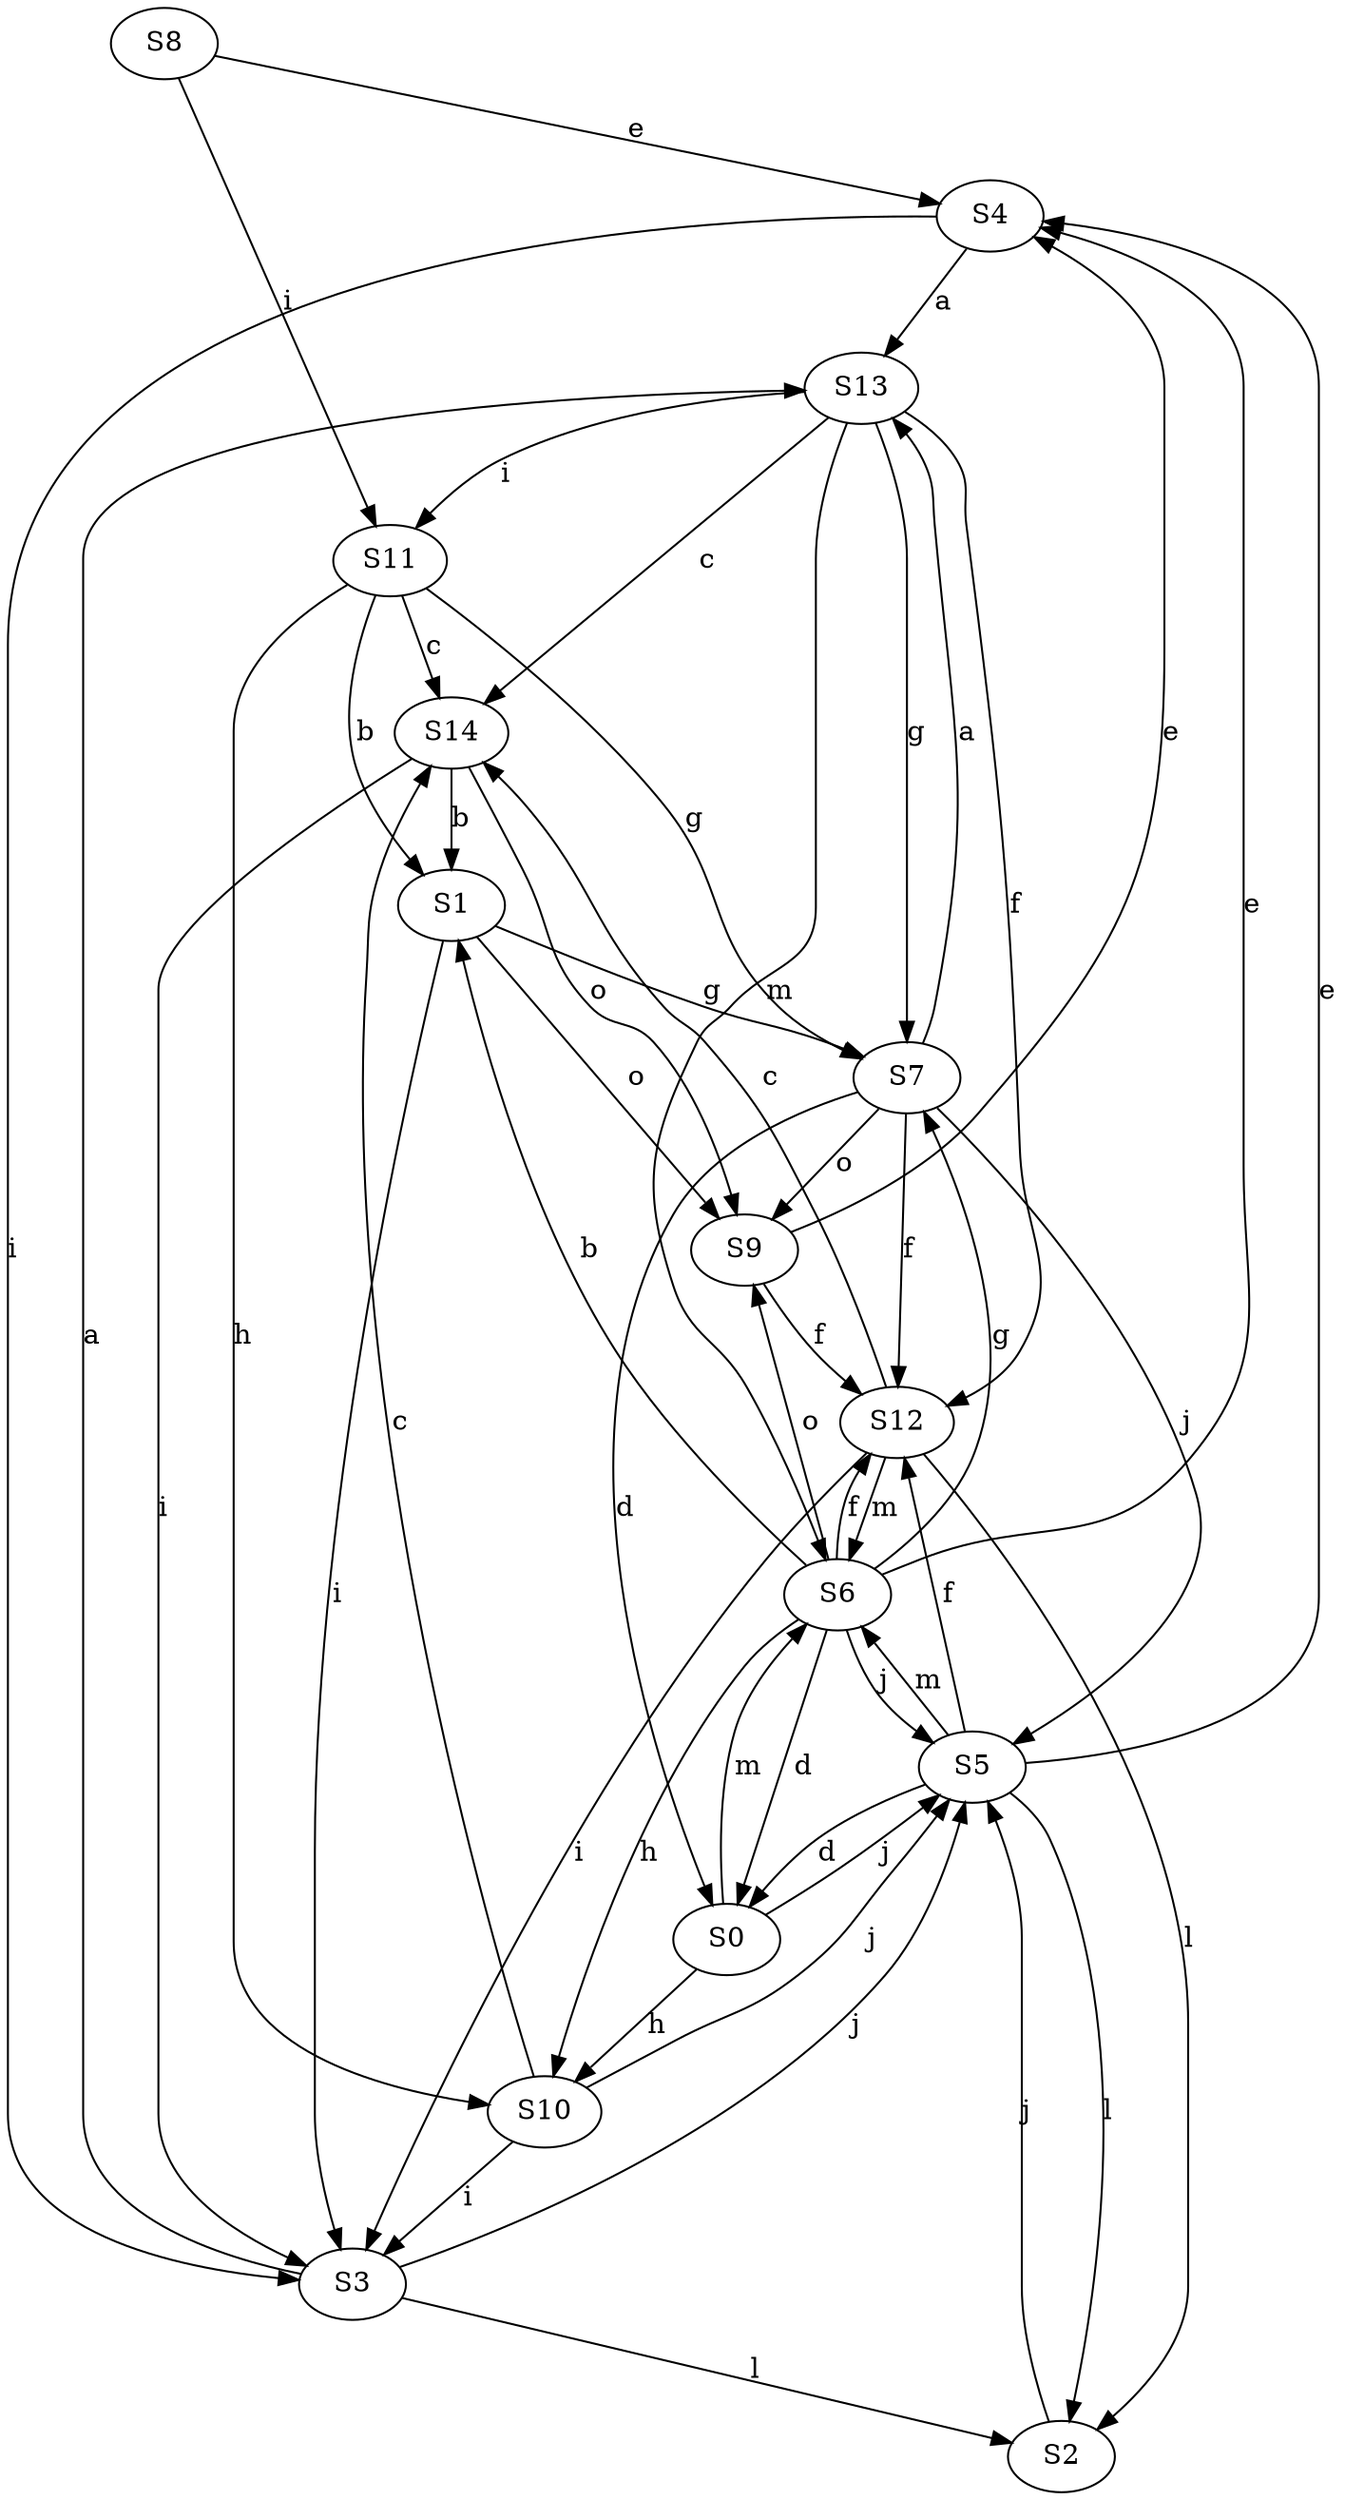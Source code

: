 strict digraph  {
S8;
S13;
S1;
S14;
S0;
S4;
S12;
S7;
S10;
S11;
S3;
S5;
S2;
S6;
S9;
S8 -> S4  [label=e];
S8 -> S11  [label=i];
S13 -> S14  [label=c];
S13 -> S12  [label=f];
S13 -> S7  [label=g];
S13 -> S11  [label=i];
S13 -> S6  [label=m];
S1 -> S7  [label=g];
S1 -> S3  [label=i];
S1 -> S9  [label=o];
S14 -> S1  [label=b];
S14 -> S3  [label=i];
S14 -> S9  [label=o];
S0 -> S10  [label=h];
S0 -> S5  [label=j];
S0 -> S6  [label=m];
S4 -> S13  [label=a];
S4 -> S3  [label=i];
S12 -> S14  [label=c];
S12 -> S3  [label=i];
S12 -> S2  [label=l];
S12 -> S6  [label=m];
S7 -> S13  [label=a];
S7 -> S0  [label=d];
S7 -> S12  [label=f];
S7 -> S5  [label=j];
S7 -> S9  [label=o];
S10 -> S14  [label=c];
S10 -> S3  [label=i];
S10 -> S5  [label=j];
S11 -> S1  [label=b];
S11 -> S14  [label=c];
S11 -> S7  [label=g];
S11 -> S10  [label=h];
S3 -> S13  [label=a];
S3 -> S5  [label=j];
S3 -> S2  [label=l];
S5 -> S0  [label=d];
S5 -> S4  [label=e];
S5 -> S12  [label=f];
S5 -> S2  [label=l];
S5 -> S6  [label=m];
S2 -> S5  [label=j];
S6 -> S1  [label=b];
S6 -> S0  [label=d];
S6 -> S4  [label=e];
S6 -> S12  [label=f];
S6 -> S7  [label=g];
S6 -> S10  [label=h];
S6 -> S5  [label=j];
S6 -> S9  [label=o];
S9 -> S4  [label=e];
S9 -> S12  [label=f];
}
